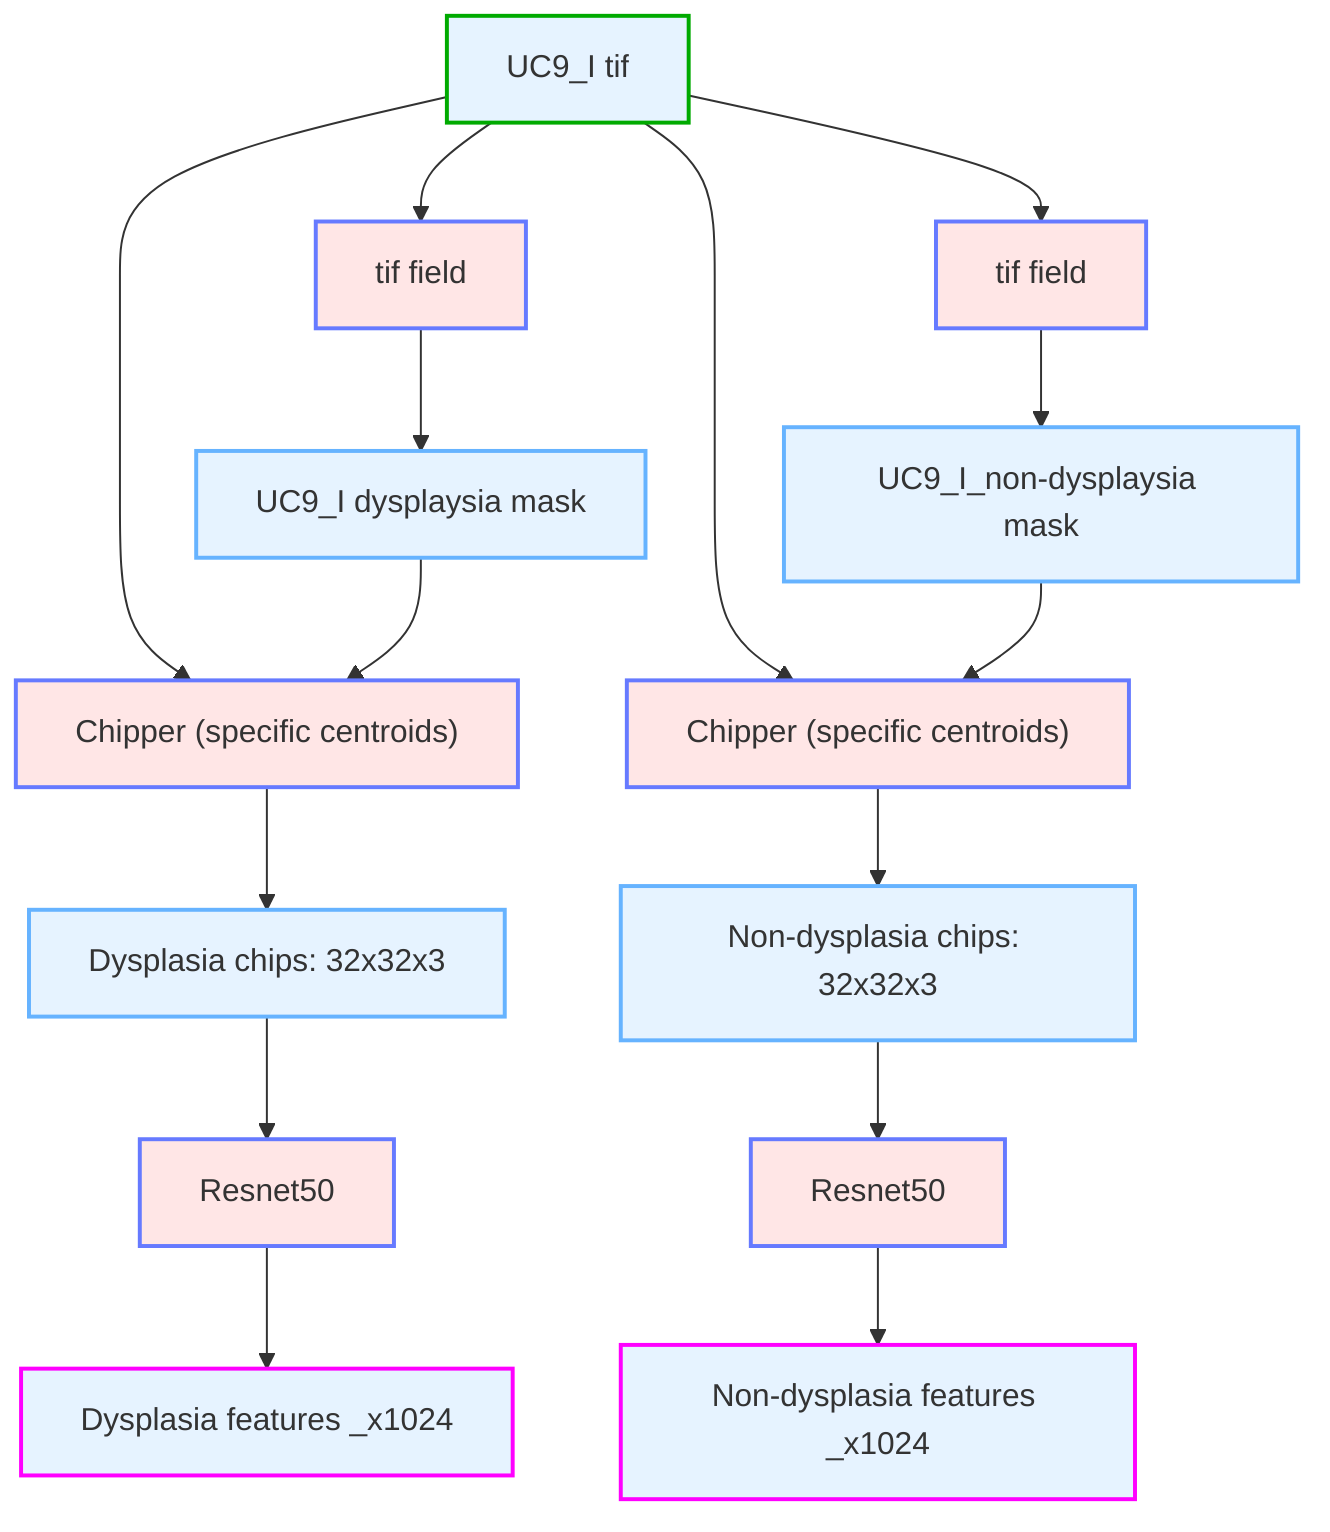 %%{init: {'themeVariables': {'nodeTextColor':'#000'}}}%%
flowchart TD
    classDef data fill:#e6f3ff,stroke:#66b3ff,stroke-width:2px
    classDef op fill:#ffe6e6,stroke:#667aff,stroke-width:2px,shape:round-rect
    classDef inputData fill:#e6f3ff,stroke:#00AA00,stroke-width:2px
    classDef outputData fill:#e6f3ff,stroke:#FF00FF,stroke-width:2px
    classDef outputMetric fill:#e6f3ff,stroke:#FFFF00,stroke-width:2px

    data25["UC9_I tif"]:::inputData
    data26["UC9_I dysplaysia mask"]:::data
    data27["UC9_I_non-dysplaysia mask"]:::data
    op15["tif field"]:::op
    op16["tif field"]:::op
    data25 --> op15 --> data26
    data25 --> op16 --> data27
    op17["Chipper (specific centroids)"]:::op
    op18["Chipper (specific centroids)"]:::op
    data28["Dysplasia chips: 32x32x3"]:::data
    data29["Non-dysplasia chips: 32x32x3"]:::data
    data25 & data26 --> op17 --> data28
    data25 & data27 --> op18 --> data29
    op19["Resnet50"]:::op
    op20["Resnet50"]:::op
    data28 --> op19
    data29 --> op20
    data30["Dysplasia features _x1024"]:::outputData
    op19 --> data30
    data31["Non-dysplasia features _x1024"]:::outputData
    op20 --> data31